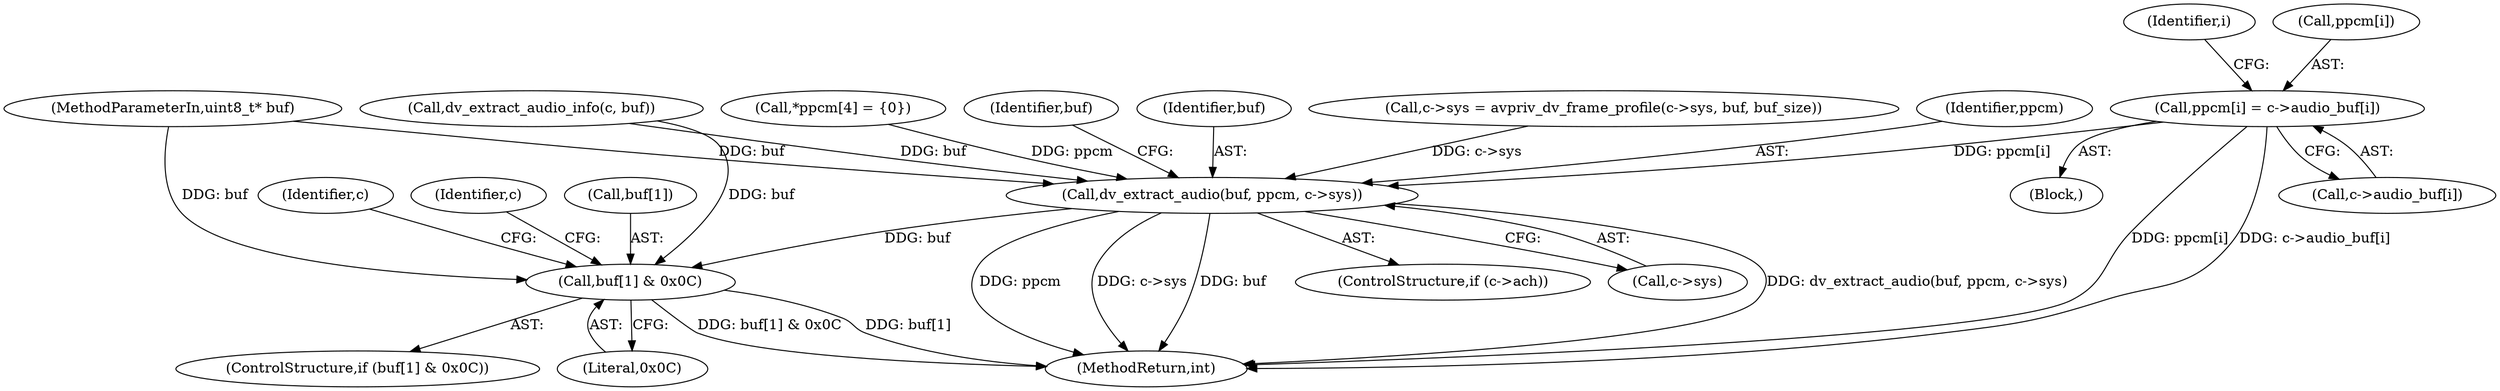 digraph "0_libav_5a396bb3a66a61a68b80f2369d0249729bf85e04@array" {
"1000194" [label="(Call,ppcm[i] = c->audio_buf[i])"];
"1000207" [label="(Call,dv_extract_audio(buf, ppcm, c->sys))"];
"1000214" [label="(Call,buf[1] & 0x0C)"];
"1000214" [label="(Call,buf[1] & 0x0C)"];
"1000218" [label="(Literal,0x0C)"];
"1000213" [label="(ControlStructure,if (buf[1] & 0x0C))"];
"1000158" [label="(Identifier,i)"];
"1000113" [label="(Call,*ppcm[4] = {0})"];
"1000243" [label="(Identifier,c)"];
"1000207" [label="(Call,dv_extract_audio(buf, ppcm, c->sys))"];
"1000216" [label="(Identifier,buf)"];
"1000208" [label="(Identifier,buf)"];
"1000159" [label="(Block,)"];
"1000203" [label="(ControlStructure,if (c->ach))"];
"1000224" [label="(Identifier,c)"];
"1000210" [label="(Call,c->sys)"];
"1000122" [label="(Call,c->sys = avpriv_dv_frame_profile(c->sys, buf, buf_size))"];
"1000215" [label="(Call,buf[1])"];
"1000198" [label="(Call,c->audio_buf[i])"];
"1000209" [label="(Identifier,ppcm)"];
"1000107" [label="(MethodParameterIn,uint8_t* buf)"];
"1000194" [label="(Call,ppcm[i] = c->audio_buf[i])"];
"1000261" [label="(MethodReturn,int)"];
"1000195" [label="(Call,ppcm[i])"];
"1000145" [label="(Call,dv_extract_audio_info(c, buf))"];
"1000194" -> "1000159"  [label="AST: "];
"1000194" -> "1000198"  [label="CFG: "];
"1000195" -> "1000194"  [label="AST: "];
"1000198" -> "1000194"  [label="AST: "];
"1000158" -> "1000194"  [label="CFG: "];
"1000194" -> "1000261"  [label="DDG: ppcm[i]"];
"1000194" -> "1000261"  [label="DDG: c->audio_buf[i]"];
"1000194" -> "1000207"  [label="DDG: ppcm[i]"];
"1000207" -> "1000203"  [label="AST: "];
"1000207" -> "1000210"  [label="CFG: "];
"1000208" -> "1000207"  [label="AST: "];
"1000209" -> "1000207"  [label="AST: "];
"1000210" -> "1000207"  [label="AST: "];
"1000216" -> "1000207"  [label="CFG: "];
"1000207" -> "1000261"  [label="DDG: ppcm"];
"1000207" -> "1000261"  [label="DDG: c->sys"];
"1000207" -> "1000261"  [label="DDG: buf"];
"1000207" -> "1000261"  [label="DDG: dv_extract_audio(buf, ppcm, c->sys)"];
"1000145" -> "1000207"  [label="DDG: buf"];
"1000107" -> "1000207"  [label="DDG: buf"];
"1000113" -> "1000207"  [label="DDG: ppcm"];
"1000122" -> "1000207"  [label="DDG: c->sys"];
"1000207" -> "1000214"  [label="DDG: buf"];
"1000214" -> "1000213"  [label="AST: "];
"1000214" -> "1000218"  [label="CFG: "];
"1000215" -> "1000214"  [label="AST: "];
"1000218" -> "1000214"  [label="AST: "];
"1000224" -> "1000214"  [label="CFG: "];
"1000243" -> "1000214"  [label="CFG: "];
"1000214" -> "1000261"  [label="DDG: buf[1] & 0x0C"];
"1000214" -> "1000261"  [label="DDG: buf[1]"];
"1000145" -> "1000214"  [label="DDG: buf"];
"1000107" -> "1000214"  [label="DDG: buf"];
}
